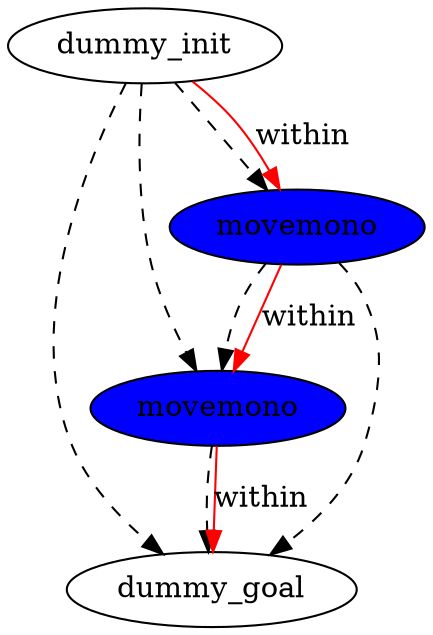 digraph {
	"19e79a3d-e920-4a24-4304-93f0d7c713b7" [label=dummy_init fillcolor=white style=filled]
	"23226464-ad6d-84ef-d4d9-a0ae055fd8d1" [label=dummy_goal fillcolor=white style=filled]
	"5fcfe711-8258-3678-c04a-7761a52368e3" [label=movemono fillcolor=blue style=filled]
	"6088825e-e382-6da1-6cce-4c234e55f3fe" [label=movemono fillcolor=blue style=filled]
	"6088825e-e382-6da1-6cce-4c234e55f3fe" -> "5fcfe711-8258-3678-c04a-7761a52368e3" [color=black style=dashed]
	"19e79a3d-e920-4a24-4304-93f0d7c713b7" -> "23226464-ad6d-84ef-d4d9-a0ae055fd8d1" [color=black style=dashed]
	"6088825e-e382-6da1-6cce-4c234e55f3fe" -> "23226464-ad6d-84ef-d4d9-a0ae055fd8d1" [color=black style=dashed]
	"5fcfe711-8258-3678-c04a-7761a52368e3" -> "23226464-ad6d-84ef-d4d9-a0ae055fd8d1" [color=black style=dashed]
	"19e79a3d-e920-4a24-4304-93f0d7c713b7" -> "5fcfe711-8258-3678-c04a-7761a52368e3" [color=black style=dashed]
	"19e79a3d-e920-4a24-4304-93f0d7c713b7" -> "6088825e-e382-6da1-6cce-4c234e55f3fe" [color=black style=dashed]
	"5fcfe711-8258-3678-c04a-7761a52368e3" -> "23226464-ad6d-84ef-d4d9-a0ae055fd8d1" [label=within color=red]
	"6088825e-e382-6da1-6cce-4c234e55f3fe" -> "5fcfe711-8258-3678-c04a-7761a52368e3" [label=within color=red]
	"19e79a3d-e920-4a24-4304-93f0d7c713b7" -> "6088825e-e382-6da1-6cce-4c234e55f3fe" [label=within color=red]
}
